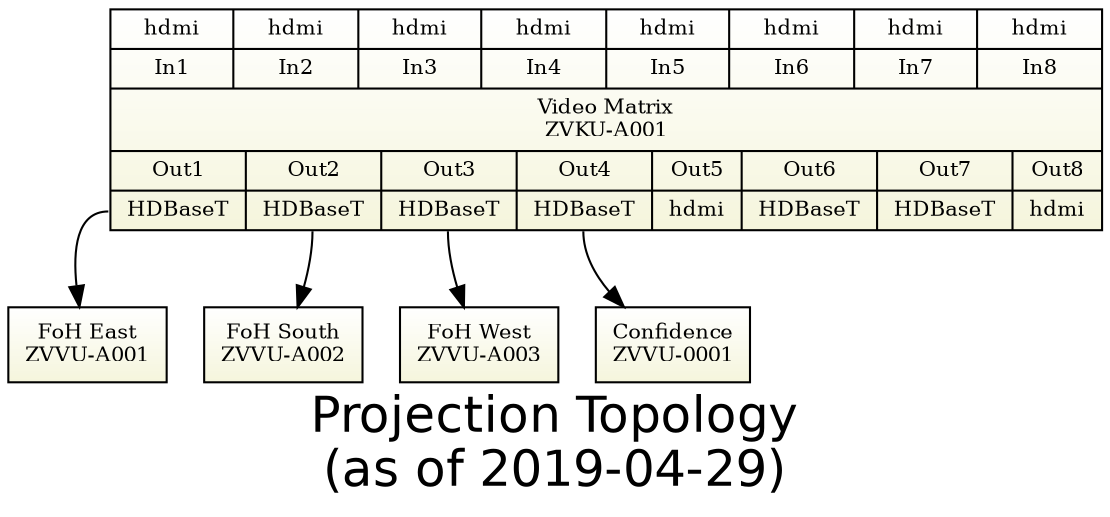 digraph presentationswitch { 
graph [overlap = true, fontsize = 24, 
      label="Projection Topology\n(as of 2019-04-29)",
      fontname = Helvetica]
    
node [shape=record, style=filled , fillcolor="white:beige",fontsize = 10,  
      gradientangle=270]
pswitch [label="{
  {{<i1>hdmi|In1}|{<i2>hdmi|In2}|{<i3>hdmi|In3}|{<i4>hdmi|In4}|{<i5>hdmi|In5}|{<i6>hdmi|In6}|{<i7>hdmi|In7}|{<i8>hdmi|In8}}
  |Video Matrix\nZVKU-A001|
  {{Out1|<o1>HDBaseT}|{Out2|<o2>HDBaseT}|{Out3|<o3>HDBaseT}|{Out4|<o4>HDBaseT}|{Out5|<o5>hdmi}|{Out6|<o6>HDBaseT}|{Out7|<o7>HDBaseT}|{Out8|<o8>hdmi} } }"]
  
node [shape=record, tooltip="" ]
 
newprje [label="{FoH East\nZVVU-A001}"] 
newprjs [label="{FoH South\nZVVU-A002}"]
newprjw [label="{FoH West\nZVVU-A003}"]
  
pswitch:o1 -> newprje 
pswitch:o2 -> newprjs
pswitch:o3 -> newprjw
 
rohproj  [label="{Confidence\nZVVU-0001}", tooltip="Rear Projector"]
 
pswitch:o4 -> rohproj  
 
{rank=same; newprjw; newprjs; newprje; rohproj;  }
} 